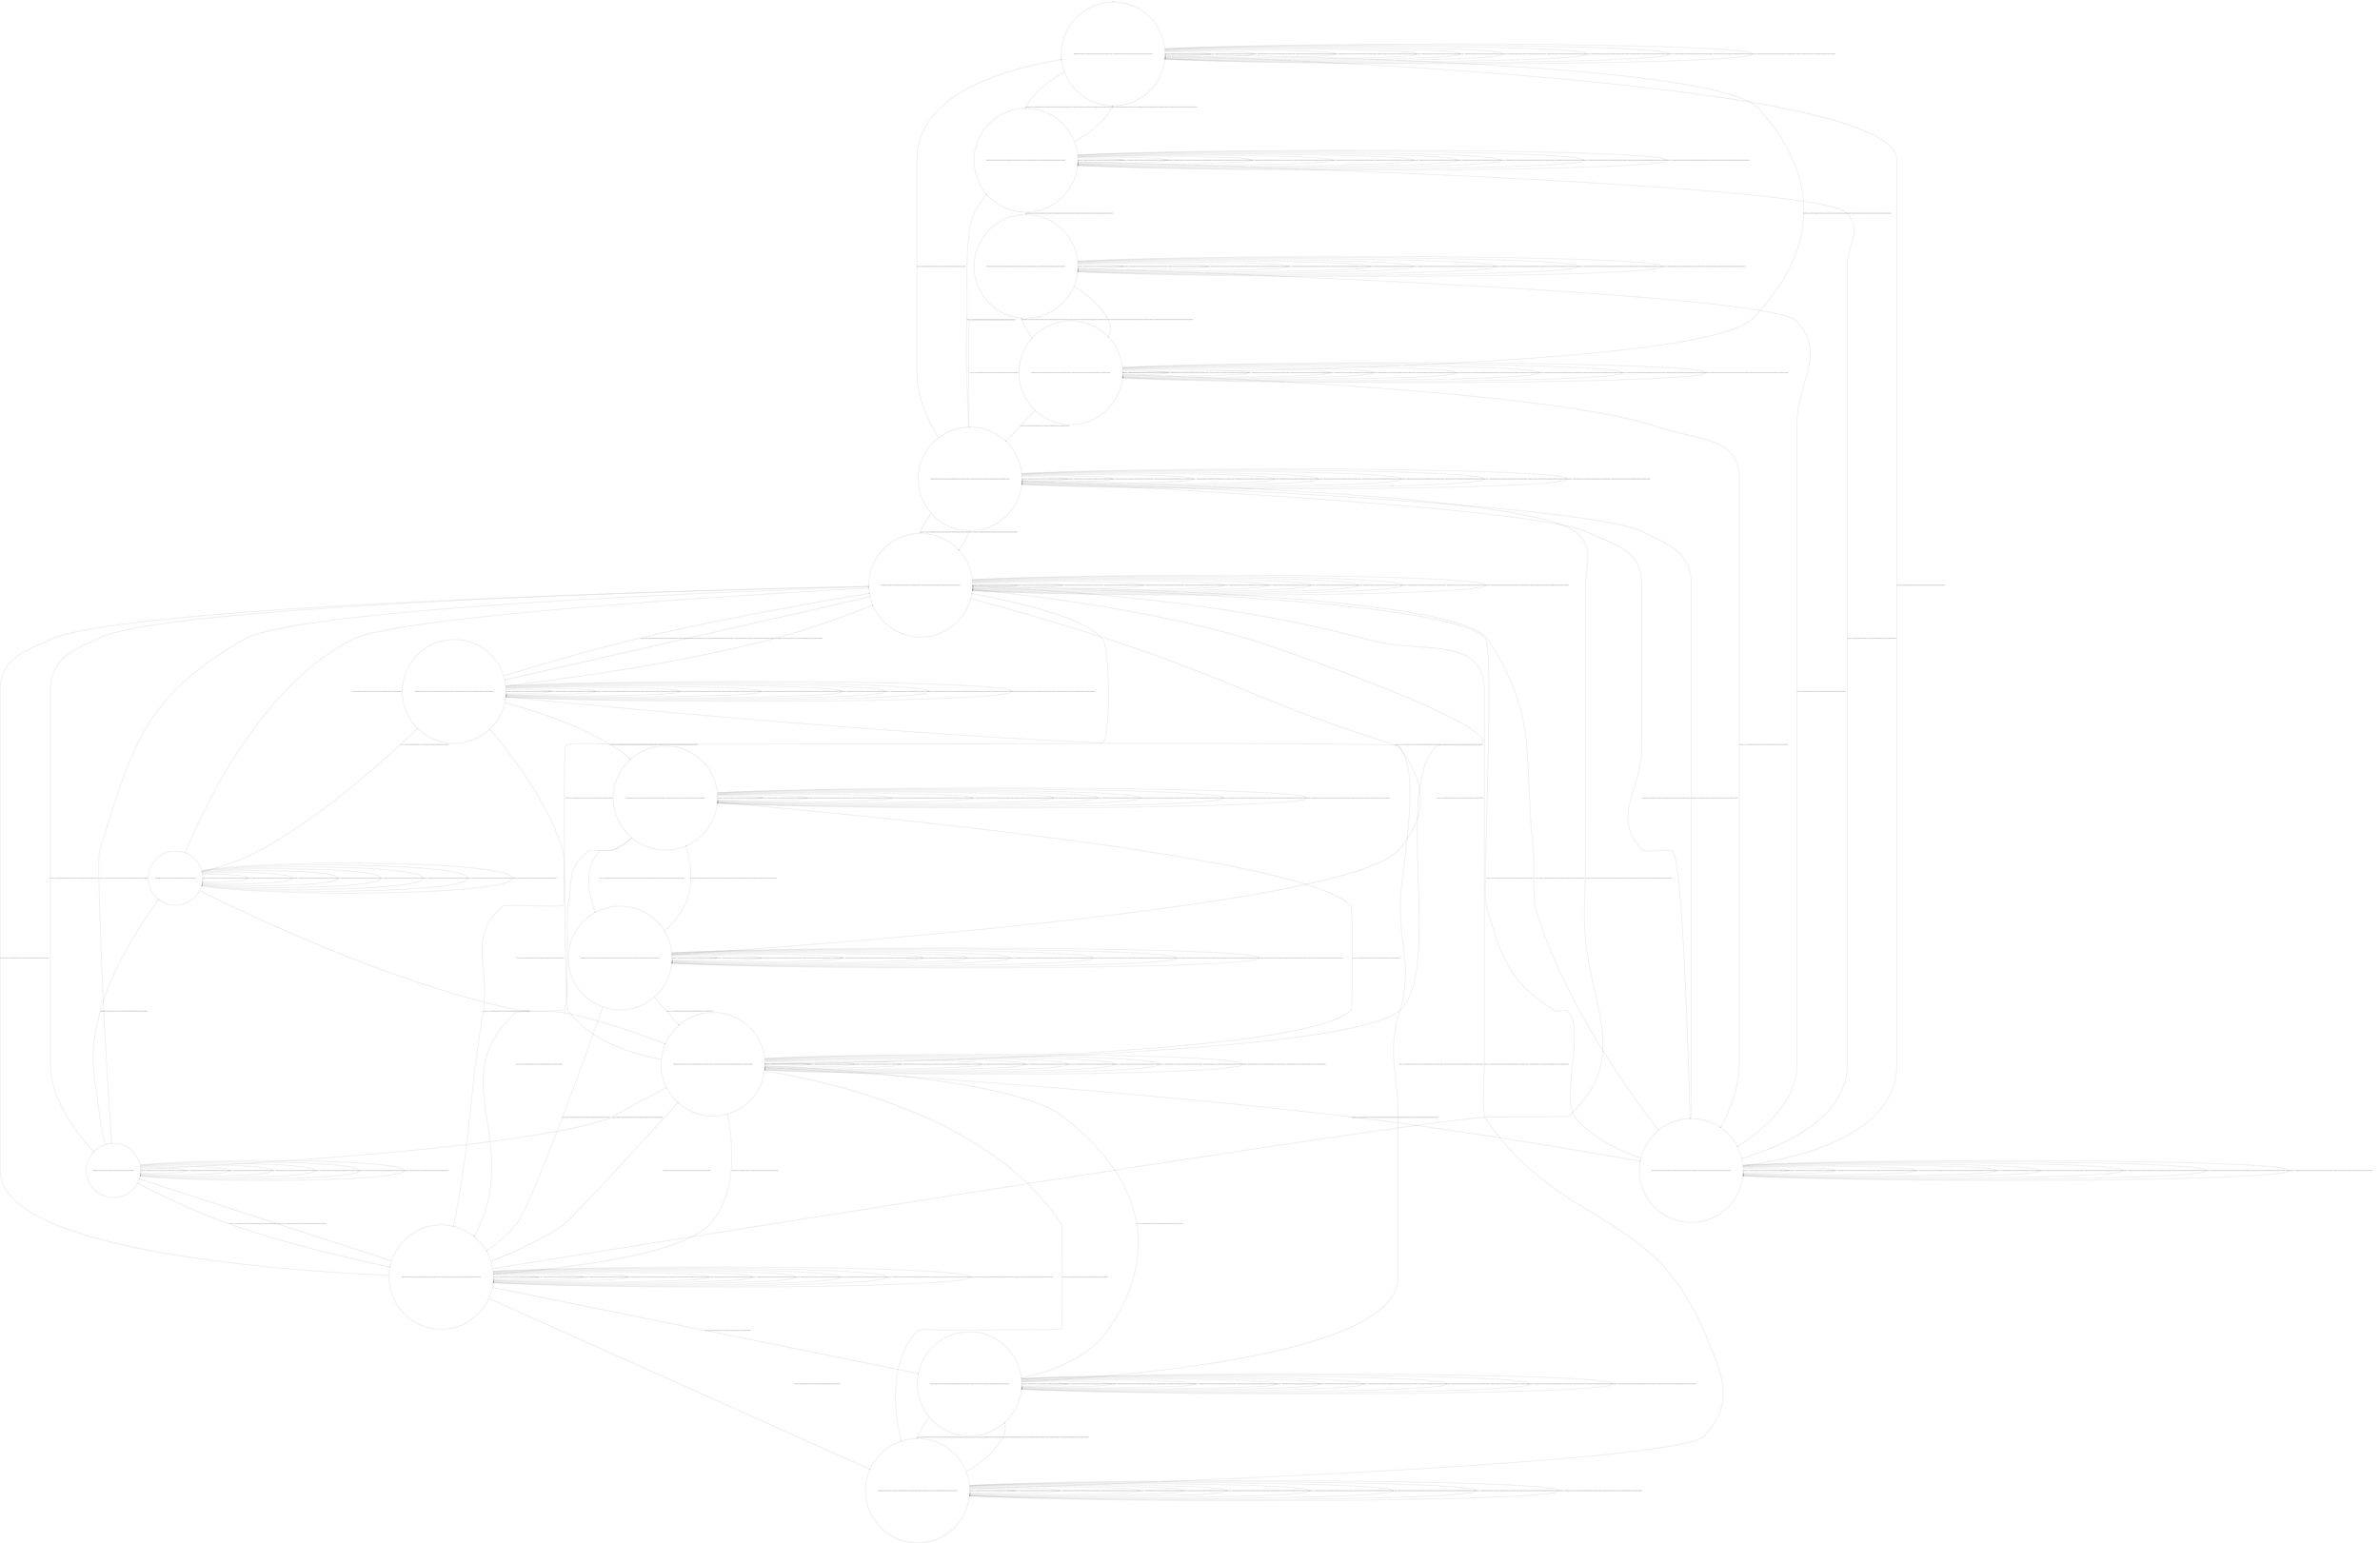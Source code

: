digraph g {
	edge [lblstyle="above, sloped"];
	s0 [shape="circle" label="0@[((Manual_Power_Window and not Status_LED and not LED_Finger_Protection and not LED_Power_Window) or (Automatic_Power_Window and not Status_LED and not LED_Finger_Protection and not LED_Power_Window))]"];
	s1 [shape="circle" label="1@[((Manual_Power_Window and not Status_LED and not LED_Finger_Protection and not LED_Power_Window) or (Automatic_Power_Window and not Status_LED and not LED_Finger_Protection and not LED_Power_Window))]"];
	s2 [shape="circle" label="2@[((Manual_Power_Window and not Status_LED and not LED_Finger_Protection and not LED_Power_Window) or (Automatic_Power_Window and not Status_LED and not LED_Finger_Protection and not LED_Power_Window))]"];
	s3 [shape="circle" label="3@[((Manual_Power_Window and not Status_LED and not LED_Finger_Protection and not LED_Power_Window) or (Automatic_Power_Window and not Status_LED and not LED_Finger_Protection and not LED_Power_Window))]"];
	s4 [shape="circle" label="4@[((Manual_Power_Window and not Status_LED and not LED_Finger_Protection and not LED_Power_Window) or (Automatic_Power_Window and not Status_LED and not LED_Finger_Protection and not LED_Power_Window))]"];
	s5 [shape="circle" label="5@[((Manual_Power_Window and not Status_LED and not LED_Finger_Protection and not LED_Power_Window) or (Automatic_Power_Window and not Status_LED and not LED_Finger_Protection and not LED_Power_Window))]"];
	s6 [shape="circle" label="6@[((Manual_Power_Window and not Status_LED and not LED_Finger_Protection and not LED_Power_Window) or (Automatic_Power_Window and not Status_LED and not LED_Finger_Protection and not LED_Power_Window))]"];
	s7 [shape="circle" label="7@[((Manual_Power_Window and not Status_LED and not LED_Finger_Protection and not LED_Power_Window) or (Automatic_Power_Window and not Status_LED and not LED_Finger_Protection and not LED_Power_Window))]"];
	s8 [shape="circle" label="8@[((Manual_Power_Window and not Status_LED and not LED_Finger_Protection and not LED_Power_Window) or (Automatic_Power_Window and not Status_LED and not LED_Finger_Protection and not LED_Power_Window))]"];
	s9 [shape="circle" label="9@[((Manual_Power_Window and not Status_LED and not LED_Finger_Protection and not LED_Power_Window) or (Automatic_Power_Window and not Status_LED and not LED_Finger_Protection and not LED_Power_Window))]"];
	s10 [shape="circle" label="10@[((Manual_Power_Window and not Status_LED and not LED_Finger_Protection and not LED_Power_Window) or (Automatic_Power_Window and not Status_LED and not LED_Finger_Protection and not LED_Power_Window))]"];
	s11 [shape="circle" label="11@[((Manual_Power_Window and not Status_LED and not LED_Finger_Protection and not LED_Power_Window) or (Automatic_Power_Window and not Status_LED and not LED_Finger_Protection and not LED_Power_Window))]"];
	s12 [shape="circle" label="12@[((Manual_Power_Window and not Status_LED and not LED_Finger_Protection and not LED_Power_Window) or (Automatic_Power_Window and not Status_LED and not LED_Finger_Protection and not LED_Power_Window))]"];
	s13 [shape="circle" label="13@[((Manual_Power_Window and not Status_LED and not LED_Finger_Protection and not LED_Power_Window) or (Automatic_Power_Window and not Status_LED and not LED_Finger_Protection and not LED_Power_Window))]"];
	s14 [shape="circle" label="14@[((Automatic_Power_Window and not Status_LED and not LED_Finger_Protection and not LED_Power_Window))]"];
	s15 [shape="circle" label="15@[((Automatic_Power_Window and not Status_LED and not LED_Finger_Protection and not LED_Power_Window))]"];
	s0 -> s0 [label="a_pw_msg / 1 [((Automatic_Power_Window and not Status_LED and not LED_Finger_Protection and not LED_Power_Window))]"];
	s0 -> s0 [label="apw_stop / 1 [((Automatic_Power_Window and not Status_LED and not LED_Finger_Protection and not LED_Power_Window))]"];
	s0 -> s1 [label="finger_detected / fp_on [((Manual_Power_Window and not Status_LED and not LED_Finger_Protection and not LED_Power_Window) or (Automatic_Power_Window and not Status_LED and not LED_Finger_Protection and not LED_Power_Window))]"];
	s0 -> s0 [label="fp_off / 1 [((Manual_Power_Window and not Status_LED and not LED_Finger_Protection and not LED_Power_Window) or (Automatic_Power_Window and not Status_LED and not LED_Finger_Protection and not LED_Power_Window))]"];
	s0 -> s0 [label="fp_on / 1 [((Manual_Power_Window and not Status_LED and not LED_Finger_Protection and not LED_Power_Window) or (Automatic_Power_Window and not Status_LED and not LED_Finger_Protection and not LED_Power_Window))]"];
	s0 -> s0 [label="m_pw_msg / 1 [((Manual_Power_Window and not Status_LED and not LED_Finger_Protection and not LED_Power_Window))]"];
	s0 -> s0 [label="mpw_stop / 1 [((Manual_Power_Window and not Status_LED and not LED_Finger_Protection and not LED_Power_Window))]"];
	s0 -> s0 [label="pw_but_dn / 1 [((Manual_Power_Window and not Status_LED and not LED_Finger_Protection and not LED_Power_Window) or (Automatic_Power_Window and not Status_LED and not LED_Finger_Protection and not LED_Power_Window))]"];
	s0 -> s0 [label="pw_but_up / 1 [((Manual_Power_Window and not Status_LED and not LED_Finger_Protection and not LED_Power_Window) or (Automatic_Power_Window and not Status_LED and not LED_Finger_Protection and not LED_Power_Window))]"];
	s0 -> s0 [label="pw_pos_dn / 1 [((Manual_Power_Window and not Status_LED and not LED_Finger_Protection and not LED_Power_Window) or (Automatic_Power_Window and not Status_LED and not LED_Finger_Protection and not LED_Power_Window))]"];
	s0 -> s0 [label="pw_pos_up / 1 [((Manual_Power_Window and not Status_LED and not LED_Finger_Protection and not LED_Power_Window) or (Automatic_Power_Window and not Status_LED and not LED_Finger_Protection and not LED_Power_Window))]"];
	s0 -> s2 [label="receiveMsg / pw_activated [((Manual_Power_Window and not Status_LED and not LED_Finger_Protection and not LED_Power_Window) or (Automatic_Power_Window and not Status_LED and not LED_Finger_Protection and not LED_Power_Window))]"];
	s1 -> s1 [label="a_pw_msg / 1 [((Automatic_Power_Window and not Status_LED and not LED_Finger_Protection and not LED_Power_Window))]"];
	s1 -> s1 [label="apw_stop / 1 [((Automatic_Power_Window and not Status_LED and not LED_Finger_Protection and not LED_Power_Window))]"];
	s1 -> s1 [label="finger_detected / 1 [((Manual_Power_Window and not Status_LED and not LED_Finger_Protection and not LED_Power_Window) or (Automatic_Power_Window and not Status_LED and not LED_Finger_Protection and not LED_Power_Window))]"];
	s1 -> s1 [label="fp_off / 1 [((Manual_Power_Window and not Status_LED and not LED_Finger_Protection and not LED_Power_Window) or (Automatic_Power_Window and not Status_LED and not LED_Finger_Protection and not LED_Power_Window))]"];
	s1 -> s1 [label="fp_on / 1 [((Manual_Power_Window and not Status_LED and not LED_Finger_Protection and not LED_Power_Window) or (Automatic_Power_Window and not Status_LED and not LED_Finger_Protection and not LED_Power_Window))]"];
	s1 -> s1 [label="m_pw_msg / 1 [((Manual_Power_Window and not Status_LED and not LED_Finger_Protection and not LED_Power_Window))]"];
	s1 -> s1 [label="mpw_stop / 1 [((Manual_Power_Window and not Status_LED and not LED_Finger_Protection and not LED_Power_Window))]"];
	s1 -> s0 [label="pw_but_dn / fp_off,1 [((Manual_Power_Window and not Status_LED and not LED_Finger_Protection and not LED_Power_Window) or (Automatic_Power_Window and not Status_LED and not LED_Finger_Protection and not LED_Power_Window))]"];
	s1 -> s1 [label="pw_but_up / 1 [((Manual_Power_Window and not Status_LED and not LED_Finger_Protection and not LED_Power_Window) or (Automatic_Power_Window and not Status_LED and not LED_Finger_Protection and not LED_Power_Window))]"];
	s1 -> s1 [label="pw_pos_dn / 1 [((Manual_Power_Window and not Status_LED and not LED_Finger_Protection and not LED_Power_Window) or (Automatic_Power_Window and not Status_LED and not LED_Finger_Protection and not LED_Power_Window))]"];
	s1 -> s1 [label="pw_pos_up / 1 [((Manual_Power_Window and not Status_LED and not LED_Finger_Protection and not LED_Power_Window) or (Automatic_Power_Window and not Status_LED and not LED_Finger_Protection and not LED_Power_Window))]"];
	s1 -> s3 [label="receiveMsg / pw_activated [((Manual_Power_Window and not Status_LED and not LED_Finger_Protection and not LED_Power_Window) or (Automatic_Power_Window and not Status_LED and not LED_Finger_Protection and not LED_Power_Window))]"];
	s2 -> s5 [label="a_pw_msg / a_pw_activated [((Automatic_Power_Window and not Status_LED and not LED_Finger_Protection and not LED_Power_Window))]"];
	s2 -> s2 [label="apw_stop / 1 [((Automatic_Power_Window and not Status_LED and not LED_Finger_Protection and not LED_Power_Window))]"];
	s2 -> s3 [label="finger_detected / fp_on [((Manual_Power_Window and not Status_LED and not LED_Finger_Protection and not LED_Power_Window) or (Automatic_Power_Window and not Status_LED and not LED_Finger_Protection and not LED_Power_Window))]"];
	s2 -> s2 [label="fp_off / 1 [((Manual_Power_Window and not Status_LED and not LED_Finger_Protection and not LED_Power_Window) or (Automatic_Power_Window and not Status_LED and not LED_Finger_Protection and not LED_Power_Window))]"];
	s2 -> s2 [label="fp_on / 1 [((Manual_Power_Window and not Status_LED and not LED_Finger_Protection and not LED_Power_Window) or (Automatic_Power_Window and not Status_LED and not LED_Finger_Protection and not LED_Power_Window))]"];
	s2 -> s4 [label="m_pw_msg / m_pw_activated [((Manual_Power_Window and not Status_LED and not LED_Finger_Protection and not LED_Power_Window))]"];
	s2 -> s2 [label="mpw_stop / 1 [((Manual_Power_Window and not Status_LED and not LED_Finger_Protection and not LED_Power_Window))]"];
	s2 -> s2 [label="pw_but_dn / 1 [((Manual_Power_Window and not Status_LED and not LED_Finger_Protection and not LED_Power_Window) or (Automatic_Power_Window and not Status_LED and not LED_Finger_Protection and not LED_Power_Window))]"];
	s2 -> s2 [label="pw_but_up / 1 [((Manual_Power_Window and not Status_LED and not LED_Finger_Protection and not LED_Power_Window) or (Automatic_Power_Window and not Status_LED and not LED_Finger_Protection and not LED_Power_Window))]"];
	s2 -> s2 [label="pw_pos_dn / 1 [((Manual_Power_Window and not Status_LED and not LED_Finger_Protection and not LED_Power_Window) or (Automatic_Power_Window and not Status_LED and not LED_Finger_Protection and not LED_Power_Window))]"];
	s2 -> s2 [label="pw_pos_up / 1 [((Manual_Power_Window and not Status_LED and not LED_Finger_Protection and not LED_Power_Window) or (Automatic_Power_Window and not Status_LED and not LED_Finger_Protection and not LED_Power_Window))]"];
	s2 -> s2 [label="receiveMsg / 1 [((Manual_Power_Window and not Status_LED and not LED_Finger_Protection and not LED_Power_Window) or (Automatic_Power_Window and not Status_LED and not LED_Finger_Protection and not LED_Power_Window))]"];
	s3 -> s4 [label="a_pw_msg / a_pw_activated [((Automatic_Power_Window and not Status_LED and not LED_Finger_Protection and not LED_Power_Window))]"];
	s3 -> s3 [label="apw_stop / 1 [((Automatic_Power_Window and not Status_LED and not LED_Finger_Protection and not LED_Power_Window))]"];
	s3 -> s3 [label="finger_detected / 1 [((Manual_Power_Window and not Status_LED and not LED_Finger_Protection and not LED_Power_Window) or (Automatic_Power_Window and not Status_LED and not LED_Finger_Protection and not LED_Power_Window))]"];
	s3 -> s3 [label="fp_off / 1 [((Manual_Power_Window and not Status_LED and not LED_Finger_Protection and not LED_Power_Window) or (Automatic_Power_Window and not Status_LED and not LED_Finger_Protection and not LED_Power_Window))]"];
	s3 -> s3 [label="fp_on / 1 [((Manual_Power_Window and not Status_LED and not LED_Finger_Protection and not LED_Power_Window) or (Automatic_Power_Window and not Status_LED and not LED_Finger_Protection and not LED_Power_Window))]"];
	s3 -> s5 [label="m_pw_msg / m_pw_activated [((Manual_Power_Window and not Status_LED and not LED_Finger_Protection and not LED_Power_Window))]"];
	s3 -> s3 [label="mpw_stop / 1 [((Manual_Power_Window and not Status_LED and not LED_Finger_Protection and not LED_Power_Window))]"];
	s3 -> s2 [label="pw_but_dn / fp_off,1 [((Manual_Power_Window and not Status_LED and not LED_Finger_Protection and not LED_Power_Window) or (Automatic_Power_Window and not Status_LED and not LED_Finger_Protection and not LED_Power_Window))]"];
	s3 -> s3 [label="pw_but_up / 1 [((Manual_Power_Window and not Status_LED and not LED_Finger_Protection and not LED_Power_Window) or (Automatic_Power_Window and not Status_LED and not LED_Finger_Protection and not LED_Power_Window))]"];
	s3 -> s3 [label="pw_pos_dn / 1 [((Manual_Power_Window and not Status_LED and not LED_Finger_Protection and not LED_Power_Window) or (Automatic_Power_Window and not Status_LED and not LED_Finger_Protection and not LED_Power_Window))]"];
	s3 -> s3 [label="pw_pos_up / 1 [((Manual_Power_Window and not Status_LED and not LED_Finger_Protection and not LED_Power_Window) or (Automatic_Power_Window and not Status_LED and not LED_Finger_Protection and not LED_Power_Window))]"];
	s3 -> s3 [label="receiveMsg / 1 [((Manual_Power_Window and not Status_LED and not LED_Finger_Protection and not LED_Power_Window) or (Automatic_Power_Window and not Status_LED and not LED_Finger_Protection and not LED_Power_Window))]"];
	s4 -> s4 [label="a_pw_msg / 1 [((Automatic_Power_Window and not Status_LED and not LED_Finger_Protection and not LED_Power_Window))]"];
	s4 -> s1 [label="apw_stop / pw_inactivated [((Automatic_Power_Window and not Status_LED and not LED_Finger_Protection and not LED_Power_Window))]"];
	s4 -> s4 [label="finger_detected / 1 [((Automatic_Power_Window and not Status_LED and not LED_Finger_Protection and not LED_Power_Window))]"];
	s4 -> s5 [label="finger_detected / fp_on [((Manual_Power_Window and not Status_LED and not LED_Finger_Protection and not LED_Power_Window))]"];
	s4 -> s4 [label="fp_off / 1 [((Manual_Power_Window and not Status_LED and not LED_Finger_Protection and not LED_Power_Window) or (Automatic_Power_Window and not Status_LED and not LED_Finger_Protection and not LED_Power_Window))]"];
	s4 -> s4 [label="fp_on / 1 [((Manual_Power_Window and not Status_LED and not LED_Finger_Protection and not LED_Power_Window) or (Automatic_Power_Window and not Status_LED and not LED_Finger_Protection and not LED_Power_Window))]"];
	s4 -> s4 [label="m_pw_msg / 1 [((Manual_Power_Window and not Status_LED and not LED_Finger_Protection and not LED_Power_Window))]"];
	s4 -> s0 [label="mpw_stop / pw_inactivated [((Manual_Power_Window and not Status_LED and not LED_Finger_Protection and not LED_Power_Window))]"];
	s4 -> s6 [label="pw_but_dn / 1,pw_mv_dn [((Manual_Power_Window and not Status_LED and not LED_Finger_Protection and not LED_Power_Window))]"];
	s4 -> s6 [label="pw_but_dn / fp_off,pw_mv_dn [((Automatic_Power_Window and not Status_LED and not LED_Finger_Protection and not LED_Power_Window))]"];
	s4 -> s4 [label="pw_but_up / 1 [((Manual_Power_Window and not Status_LED and not LED_Finger_Protection and not LED_Power_Window) or (Automatic_Power_Window and not Status_LED and not LED_Finger_Protection and not LED_Power_Window))]"];
	s4 -> s4 [label="pw_pos_dn / 1 [((Manual_Power_Window and not Status_LED and not LED_Finger_Protection and not LED_Power_Window) or (Automatic_Power_Window and not Status_LED and not LED_Finger_Protection and not LED_Power_Window))]"];
	s4 -> s4 [label="pw_pos_up / 1 [((Manual_Power_Window and not Status_LED and not LED_Finger_Protection and not LED_Power_Window) or (Automatic_Power_Window and not Status_LED and not LED_Finger_Protection and not LED_Power_Window))]"];
	s4 -> s4 [label="receiveMsg / 1 [((Manual_Power_Window and not Status_LED and not LED_Finger_Protection and not LED_Power_Window) or (Automatic_Power_Window and not Status_LED and not LED_Finger_Protection and not LED_Power_Window))]"];
	s5 -> s5 [label="a_pw_msg / 1 [((Automatic_Power_Window and not Status_LED and not LED_Finger_Protection and not LED_Power_Window))]"];
	s5 -> s0 [label="apw_stop / pw_inactivated [((Automatic_Power_Window and not Status_LED and not LED_Finger_Protection and not LED_Power_Window))]"];
	s5 -> s5 [label="finger_detected / 1 [((Manual_Power_Window and not Status_LED and not LED_Finger_Protection and not LED_Power_Window))]"];
	s5 -> s4 [label="finger_detected / fp_on [((Automatic_Power_Window and not Status_LED and not LED_Finger_Protection and not LED_Power_Window))]"];
	s5 -> s5 [label="fp_off / 1 [((Manual_Power_Window and not Status_LED and not LED_Finger_Protection and not LED_Power_Window) or (Automatic_Power_Window and not Status_LED and not LED_Finger_Protection and not LED_Power_Window))]"];
	s5 -> s5 [label="fp_on / 1 [((Manual_Power_Window and not Status_LED and not LED_Finger_Protection and not LED_Power_Window) or (Automatic_Power_Window and not Status_LED and not LED_Finger_Protection and not LED_Power_Window))]"];
	s5 -> s5 [label="m_pw_msg / 1 [((Manual_Power_Window and not Status_LED and not LED_Finger_Protection and not LED_Power_Window))]"];
	s5 -> s1 [label="mpw_stop / pw_inactivated [((Manual_Power_Window and not Status_LED and not LED_Finger_Protection and not LED_Power_Window))]"];
	s5 -> s6 [label="pw_but_dn / fp_off,pw_mv_dn [((Manual_Power_Window and not Status_LED and not LED_Finger_Protection and not LED_Power_Window))]"];
	s5 -> s6 [label="pw_but_dn / 1,pw_mv_dn [((Automatic_Power_Window and not Status_LED and not LED_Finger_Protection and not LED_Power_Window))]"];
	s5 -> s5 [label="pw_but_up / 1 [((Manual_Power_Window and not Status_LED and not LED_Finger_Protection and not LED_Power_Window) or (Automatic_Power_Window and not Status_LED and not LED_Finger_Protection and not LED_Power_Window))]"];
	s5 -> s5 [label="pw_pos_dn / 1 [((Manual_Power_Window and not Status_LED and not LED_Finger_Protection and not LED_Power_Window) or (Automatic_Power_Window and not Status_LED and not LED_Finger_Protection and not LED_Power_Window))]"];
	s5 -> s5 [label="pw_pos_up / 1 [((Manual_Power_Window and not Status_LED and not LED_Finger_Protection and not LED_Power_Window) or (Automatic_Power_Window and not Status_LED and not LED_Finger_Protection and not LED_Power_Window))]"];
	s5 -> s5 [label="receiveMsg / 1 [((Manual_Power_Window and not Status_LED and not LED_Finger_Protection and not LED_Power_Window) or (Automatic_Power_Window and not Status_LED and not LED_Finger_Protection and not LED_Power_Window))]"];
	s6 -> s6 [label="a_pw_msg / 1 [((Automatic_Power_Window and not Status_LED and not LED_Finger_Protection and not LED_Power_Window))]"];
	s6 -> s6 [label="apw_stop / 1 [((Automatic_Power_Window and not Status_LED and not LED_Finger_Protection and not LED_Power_Window))]"];
	s6 -> s7 [label="finger_detected / fp_on [((Manual_Power_Window and not Status_LED and not LED_Finger_Protection and not LED_Power_Window) or (Automatic_Power_Window and not Status_LED and not LED_Finger_Protection and not LED_Power_Window))]"];
	s6 -> s6 [label="fp_off / 1 [((Manual_Power_Window and not Status_LED and not LED_Finger_Protection and not LED_Power_Window) or (Automatic_Power_Window and not Status_LED and not LED_Finger_Protection and not LED_Power_Window))]"];
	s6 -> s6 [label="fp_on / 1 [((Manual_Power_Window and not Status_LED and not LED_Finger_Protection and not LED_Power_Window) or (Automatic_Power_Window and not Status_LED and not LED_Finger_Protection and not LED_Power_Window))]"];
	s6 -> s6 [label="m_pw_msg / 1 [((Manual_Power_Window and not Status_LED and not LED_Finger_Protection and not LED_Power_Window))]"];
	s6 -> s6 [label="mpw_stop / 1 [((Manual_Power_Window and not Status_LED and not LED_Finger_Protection and not LED_Power_Window))]"];
	s6 -> s6 [label="pw_but_dn / 1,pw_mv_dn [((Manual_Power_Window and not Status_LED and not LED_Finger_Protection and not LED_Power_Window))]"];
	s6 -> s6 [label="pw_but_dn / 1 [((Automatic_Power_Window and not Status_LED and not LED_Finger_Protection and not LED_Power_Window))]"];
	s6 -> s8 [label="pw_but_up / pw_mv_up [((Manual_Power_Window and not Status_LED and not LED_Finger_Protection and not LED_Power_Window))]"];
	s6 -> s14 [label="pw_but_up / pw_mv_stop [((Automatic_Power_Window and not Status_LED and not LED_Finger_Protection and not LED_Power_Window))]"];
	s6 -> s9 [label="pw_pos_dn / pw_mv_stop [((Manual_Power_Window and not Status_LED and not LED_Finger_Protection and not LED_Power_Window) or (Automatic_Power_Window and not Status_LED and not LED_Finger_Protection and not LED_Power_Window))]"];
	s6 -> s6 [label="pw_pos_up / 1 [((Manual_Power_Window and not Status_LED and not LED_Finger_Protection and not LED_Power_Window) or (Automatic_Power_Window and not Status_LED and not LED_Finger_Protection and not LED_Power_Window))]"];
	s6 -> s6 [label="receiveMsg / 1 [((Manual_Power_Window and not Status_LED and not LED_Finger_Protection and not LED_Power_Window) or (Automatic_Power_Window and not Status_LED and not LED_Finger_Protection and not LED_Power_Window))]"];
	s7 -> s7 [label="a_pw_msg / 1 [((Automatic_Power_Window and not Status_LED and not LED_Finger_Protection and not LED_Power_Window))]"];
	s7 -> s7 [label="apw_stop / 1 [((Automatic_Power_Window and not Status_LED and not LED_Finger_Protection and not LED_Power_Window))]"];
	s7 -> s7 [label="finger_detected / 1 [((Manual_Power_Window and not Status_LED and not LED_Finger_Protection and not LED_Power_Window) or (Automatic_Power_Window and not Status_LED and not LED_Finger_Protection and not LED_Power_Window))]"];
	s7 -> s7 [label="fp_off / 1 [((Manual_Power_Window and not Status_LED and not LED_Finger_Protection and not LED_Power_Window) or (Automatic_Power_Window and not Status_LED and not LED_Finger_Protection and not LED_Power_Window))]"];
	s7 -> s7 [label="fp_on / 1 [((Manual_Power_Window and not Status_LED and not LED_Finger_Protection and not LED_Power_Window) or (Automatic_Power_Window and not Status_LED and not LED_Finger_Protection and not LED_Power_Window))]"];
	s7 -> s7 [label="m_pw_msg / 1 [((Manual_Power_Window and not Status_LED and not LED_Finger_Protection and not LED_Power_Window))]"];
	s7 -> s7 [label="mpw_stop / 1 [((Manual_Power_Window and not Status_LED and not LED_Finger_Protection and not LED_Power_Window))]"];
	s7 -> s6 [label="pw_but_dn / fp_off,pw_mv_dn [((Manual_Power_Window and not Status_LED and not LED_Finger_Protection and not LED_Power_Window))]"];
	s7 -> s6 [label="pw_but_dn / fp_off,1 [((Automatic_Power_Window and not Status_LED and not LED_Finger_Protection and not LED_Power_Window))]"];
	s7 -> s15 [label="pw_but_up / pw_mv_stop [((Automatic_Power_Window and not Status_LED and not LED_Finger_Protection and not LED_Power_Window))]"];
	s7 -> s10 [label="pw_but_up / pw_mv_up [((Manual_Power_Window and not Status_LED and not LED_Finger_Protection and not LED_Power_Window))]"];
	s7 -> s12 [label="pw_pos_dn / pw_mv_stop [((Manual_Power_Window and not Status_LED and not LED_Finger_Protection and not LED_Power_Window) or (Automatic_Power_Window and not Status_LED and not LED_Finger_Protection and not LED_Power_Window))]"];
	s7 -> s7 [label="pw_pos_up / 1 [((Manual_Power_Window and not Status_LED and not LED_Finger_Protection and not LED_Power_Window) or (Automatic_Power_Window and not Status_LED and not LED_Finger_Protection and not LED_Power_Window))]"];
	s7 -> s7 [label="receiveMsg / 1 [((Manual_Power_Window and not Status_LED and not LED_Finger_Protection and not LED_Power_Window) or (Automatic_Power_Window and not Status_LED and not LED_Finger_Protection and not LED_Power_Window))]"];
	s8 -> s8 [label="a_pw_msg / 1 [((Automatic_Power_Window and not Status_LED and not LED_Finger_Protection and not LED_Power_Window))]"];
	s8 -> s8 [label="apw_stop / 1 [((Automatic_Power_Window and not Status_LED and not LED_Finger_Protection and not LED_Power_Window))]"];
	s8 -> s10 [label="finger_detected / fp_on [((Manual_Power_Window and not Status_LED and not LED_Finger_Protection and not LED_Power_Window))]"];
	s8 -> s8 [label="finger_detected / 1 [((Automatic_Power_Window and not Status_LED and not LED_Finger_Protection and not LED_Power_Window))]"];
	s8 -> s8 [label="fp_off / 1 [((Manual_Power_Window and not Status_LED and not LED_Finger_Protection and not LED_Power_Window) or (Automatic_Power_Window and not Status_LED and not LED_Finger_Protection and not LED_Power_Window))]"];
	s8 -> s13 [label="fp_on / pw_mv_stop [((Automatic_Power_Window and not Status_LED and not LED_Finger_Protection and not LED_Power_Window))]"];
	s8 -> s11 [label="fp_on / pw_mv_stop [((Manual_Power_Window and not Status_LED and not LED_Finger_Protection and not LED_Power_Window))]"];
	s8 -> s8 [label="m_pw_msg / 1 [((Manual_Power_Window and not Status_LED and not LED_Finger_Protection and not LED_Power_Window))]"];
	s8 -> s8 [label="mpw_stop / 1 [((Manual_Power_Window and not Status_LED and not LED_Finger_Protection and not LED_Power_Window))]"];
	s8 -> s6 [label="pw_but_dn / 1,pw_mv_dn [((Manual_Power_Window and not Status_LED and not LED_Finger_Protection and not LED_Power_Window))]"];
	s8 -> s14 [label="pw_but_dn / fp_off,pw_mv_stop [((Automatic_Power_Window and not Status_LED and not LED_Finger_Protection and not LED_Power_Window))]"];
	s8 -> s8 [label="pw_but_up / pw_mv_up [((Manual_Power_Window and not Status_LED and not LED_Finger_Protection and not LED_Power_Window))]"];
	s8 -> s8 [label="pw_but_up / 1 [((Automatic_Power_Window and not Status_LED and not LED_Finger_Protection and not LED_Power_Window))]"];
	s8 -> s8 [label="pw_pos_dn / 1 [((Manual_Power_Window and not Status_LED and not LED_Finger_Protection and not LED_Power_Window) or (Automatic_Power_Window and not Status_LED and not LED_Finger_Protection and not LED_Power_Window))]"];
	s8 -> s4 [label="pw_pos_up / pw_mv_stop [((Manual_Power_Window and not Status_LED and not LED_Finger_Protection and not LED_Power_Window) or (Automatic_Power_Window and not Status_LED and not LED_Finger_Protection and not LED_Power_Window))]"];
	s8 -> s8 [label="receiveMsg / 1 [((Manual_Power_Window and not Status_LED and not LED_Finger_Protection and not LED_Power_Window) or (Automatic_Power_Window and not Status_LED and not LED_Finger_Protection and not LED_Power_Window))]"];
	s9 -> s9 [label="a_pw_msg / 1 [((Automatic_Power_Window and not Status_LED and not LED_Finger_Protection and not LED_Power_Window))]"];
	s9 -> s9 [label="apw_stop / 1 [((Automatic_Power_Window and not Status_LED and not LED_Finger_Protection and not LED_Power_Window))]"];
	s9 -> s12 [label="finger_detected / fp_on [((Manual_Power_Window and not Status_LED and not LED_Finger_Protection and not LED_Power_Window) or (Automatic_Power_Window and not Status_LED and not LED_Finger_Protection and not LED_Power_Window))]"];
	s9 -> s9 [label="fp_off / 1 [((Manual_Power_Window and not Status_LED and not LED_Finger_Protection and not LED_Power_Window) or (Automatic_Power_Window and not Status_LED and not LED_Finger_Protection and not LED_Power_Window))]"];
	s9 -> s9 [label="fp_on / 1 [((Manual_Power_Window and not Status_LED and not LED_Finger_Protection and not LED_Power_Window) or (Automatic_Power_Window and not Status_LED and not LED_Finger_Protection and not LED_Power_Window))]"];
	s9 -> s9 [label="m_pw_msg / 1 [((Manual_Power_Window and not Status_LED and not LED_Finger_Protection and not LED_Power_Window))]"];
	s9 -> s9 [label="mpw_stop / 1 [((Manual_Power_Window and not Status_LED and not LED_Finger_Protection and not LED_Power_Window))]"];
	s9 -> s9 [label="pw_but_dn / 1 [((Manual_Power_Window and not Status_LED and not LED_Finger_Protection and not LED_Power_Window) or (Automatic_Power_Window and not Status_LED and not LED_Finger_Protection and not LED_Power_Window))]"];
	s9 -> s8 [label="pw_but_up / pw_mv_up [((Manual_Power_Window and not Status_LED and not LED_Finger_Protection and not LED_Power_Window))]"];
	s9 -> s10 [label="pw_but_up / pw_mv_up [((Automatic_Power_Window and not Status_LED and not LED_Finger_Protection and not LED_Power_Window))]"];
	s9 -> s9 [label="pw_pos_dn / 1 [((Manual_Power_Window and not Status_LED and not LED_Finger_Protection and not LED_Power_Window) or (Automatic_Power_Window and not Status_LED and not LED_Finger_Protection and not LED_Power_Window))]"];
	s9 -> s9 [label="pw_pos_up / 1 [((Manual_Power_Window and not Status_LED and not LED_Finger_Protection and not LED_Power_Window) or (Automatic_Power_Window and not Status_LED and not LED_Finger_Protection and not LED_Power_Window))]"];
	s9 -> s9 [label="receiveMsg / 1 [((Manual_Power_Window and not Status_LED and not LED_Finger_Protection and not LED_Power_Window) or (Automatic_Power_Window and not Status_LED and not LED_Finger_Protection and not LED_Power_Window))]"];
	s10 -> s10 [label="a_pw_msg / 1 [((Automatic_Power_Window and not Status_LED and not LED_Finger_Protection and not LED_Power_Window))]"];
	s10 -> s10 [label="apw_stop / 1 [((Automatic_Power_Window and not Status_LED and not LED_Finger_Protection and not LED_Power_Window))]"];
	s10 -> s10 [label="finger_detected / 1 [((Manual_Power_Window and not Status_LED and not LED_Finger_Protection and not LED_Power_Window))]"];
	s10 -> s8 [label="finger_detected / fp_on [((Automatic_Power_Window and not Status_LED and not LED_Finger_Protection and not LED_Power_Window))]"];
	s10 -> s10 [label="fp_off / 1 [((Manual_Power_Window and not Status_LED and not LED_Finger_Protection and not LED_Power_Window) or (Automatic_Power_Window and not Status_LED and not LED_Finger_Protection and not LED_Power_Window))]"];
	s10 -> s13 [label="fp_on / pw_mv_stop [((Manual_Power_Window and not Status_LED and not LED_Finger_Protection and not LED_Power_Window))]"];
	s10 -> s11 [label="fp_on / pw_mv_stop [((Automatic_Power_Window and not Status_LED and not LED_Finger_Protection and not LED_Power_Window))]"];
	s10 -> s10 [label="m_pw_msg / 1 [((Manual_Power_Window and not Status_LED and not LED_Finger_Protection and not LED_Power_Window))]"];
	s10 -> s10 [label="mpw_stop / 1 [((Manual_Power_Window and not Status_LED and not LED_Finger_Protection and not LED_Power_Window))]"];
	s10 -> s6 [label="pw_but_dn / fp_off,pw_mv_dn [((Manual_Power_Window and not Status_LED and not LED_Finger_Protection and not LED_Power_Window))]"];
	s10 -> s14 [label="pw_but_dn / 1,pw_mv_stop [((Automatic_Power_Window and not Status_LED and not LED_Finger_Protection and not LED_Power_Window))]"];
	s10 -> s10 [label="pw_but_up / 1 [((Automatic_Power_Window and not Status_LED and not LED_Finger_Protection and not LED_Power_Window))]"];
	s10 -> s10 [label="pw_but_up / pw_mv_up [((Manual_Power_Window and not Status_LED and not LED_Finger_Protection and not LED_Power_Window))]"];
	s10 -> s10 [label="pw_pos_dn / 1 [((Manual_Power_Window and not Status_LED and not LED_Finger_Protection and not LED_Power_Window) or (Automatic_Power_Window and not Status_LED and not LED_Finger_Protection and not LED_Power_Window))]"];
	s10 -> s5 [label="pw_pos_up / pw_mv_stop [((Manual_Power_Window and not Status_LED and not LED_Finger_Protection and not LED_Power_Window) or (Automatic_Power_Window and not Status_LED and not LED_Finger_Protection and not LED_Power_Window))]"];
	s10 -> s10 [label="receiveMsg / 1 [((Manual_Power_Window and not Status_LED and not LED_Finger_Protection and not LED_Power_Window) or (Automatic_Power_Window and not Status_LED and not LED_Finger_Protection and not LED_Power_Window))]"];
	s11 -> s11 [label="a_pw_msg / 1 [((Automatic_Power_Window and not Status_LED and not LED_Finger_Protection and not LED_Power_Window))]"];
	s11 -> s11 [label="apw_stop / 1 [((Automatic_Power_Window and not Status_LED and not LED_Finger_Protection and not LED_Power_Window))]"];
	s11 -> s13 [label="finger_detected / fp_on [((Manual_Power_Window and not Status_LED and not LED_Finger_Protection and not LED_Power_Window) or (Automatic_Power_Window and not Status_LED and not LED_Finger_Protection and not LED_Power_Window))]"];
	s11 -> s6 [label="fp_off / pw_mv_dn [((Manual_Power_Window and not Status_LED and not LED_Finger_Protection and not LED_Power_Window) or (Automatic_Power_Window and not Status_LED and not LED_Finger_Protection and not LED_Power_Window))]"];
	s11 -> s11 [label="fp_on / 1 [((Manual_Power_Window and not Status_LED and not LED_Finger_Protection and not LED_Power_Window) or (Automatic_Power_Window and not Status_LED and not LED_Finger_Protection and not LED_Power_Window))]"];
	s11 -> s11 [label="m_pw_msg / 1 [((Manual_Power_Window and not Status_LED and not LED_Finger_Protection and not LED_Power_Window))]"];
	s11 -> s11 [label="mpw_stop / 1 [((Manual_Power_Window and not Status_LED and not LED_Finger_Protection and not LED_Power_Window))]"];
	s11 -> s11 [label="pw_but_dn / 1 [((Manual_Power_Window and not Status_LED and not LED_Finger_Protection and not LED_Power_Window) or (Automatic_Power_Window and not Status_LED and not LED_Finger_Protection and not LED_Power_Window))]"];
	s11 -> s11 [label="pw_but_up / 1 [((Manual_Power_Window and not Status_LED and not LED_Finger_Protection and not LED_Power_Window) or (Automatic_Power_Window and not Status_LED and not LED_Finger_Protection and not LED_Power_Window))]"];
	s11 -> s11 [label="pw_pos_dn / 1 [((Manual_Power_Window and not Status_LED and not LED_Finger_Protection and not LED_Power_Window) or (Automatic_Power_Window and not Status_LED and not LED_Finger_Protection and not LED_Power_Window))]"];
	s11 -> s11 [label="pw_pos_up / 1 [((Manual_Power_Window and not Status_LED and not LED_Finger_Protection and not LED_Power_Window) or (Automatic_Power_Window and not Status_LED and not LED_Finger_Protection and not LED_Power_Window))]"];
	s11 -> s11 [label="receiveMsg / 1 [((Manual_Power_Window and not Status_LED and not LED_Finger_Protection and not LED_Power_Window) or (Automatic_Power_Window and not Status_LED and not LED_Finger_Protection and not LED_Power_Window))]"];
	s12 -> s12 [label="a_pw_msg / 1 [((Automatic_Power_Window and not Status_LED and not LED_Finger_Protection and not LED_Power_Window))]"];
	s12 -> s12 [label="apw_stop / 1 [((Automatic_Power_Window and not Status_LED and not LED_Finger_Protection and not LED_Power_Window))]"];
	s12 -> s12 [label="finger_detected / 1 [((Manual_Power_Window and not Status_LED and not LED_Finger_Protection and not LED_Power_Window) or (Automatic_Power_Window and not Status_LED and not LED_Finger_Protection and not LED_Power_Window))]"];
	s12 -> s12 [label="fp_off / 1 [((Manual_Power_Window and not Status_LED and not LED_Finger_Protection and not LED_Power_Window) or (Automatic_Power_Window and not Status_LED and not LED_Finger_Protection and not LED_Power_Window))]"];
	s12 -> s12 [label="fp_on / 1 [((Manual_Power_Window and not Status_LED and not LED_Finger_Protection and not LED_Power_Window) or (Automatic_Power_Window and not Status_LED and not LED_Finger_Protection and not LED_Power_Window))]"];
	s12 -> s12 [label="m_pw_msg / 1 [((Manual_Power_Window and not Status_LED and not LED_Finger_Protection and not LED_Power_Window))]"];
	s12 -> s12 [label="mpw_stop / 1 [((Manual_Power_Window and not Status_LED and not LED_Finger_Protection and not LED_Power_Window))]"];
	s12 -> s9 [label="pw_but_dn / fp_off,1 [((Manual_Power_Window and not Status_LED and not LED_Finger_Protection and not LED_Power_Window) or (Automatic_Power_Window and not Status_LED and not LED_Finger_Protection and not LED_Power_Window))]"];
	s12 -> s8 [label="pw_but_up / pw_mv_up [((Automatic_Power_Window and not Status_LED and not LED_Finger_Protection and not LED_Power_Window))]"];
	s12 -> s10 [label="pw_but_up / pw_mv_up [((Manual_Power_Window and not Status_LED and not LED_Finger_Protection and not LED_Power_Window))]"];
	s12 -> s12 [label="pw_pos_dn / 1 [((Manual_Power_Window and not Status_LED and not LED_Finger_Protection and not LED_Power_Window) or (Automatic_Power_Window and not Status_LED and not LED_Finger_Protection and not LED_Power_Window))]"];
	s12 -> s12 [label="pw_pos_up / 1 [((Manual_Power_Window and not Status_LED and not LED_Finger_Protection and not LED_Power_Window) or (Automatic_Power_Window and not Status_LED and not LED_Finger_Protection and not LED_Power_Window))]"];
	s12 -> s12 [label="receiveMsg / 1 [((Manual_Power_Window and not Status_LED and not LED_Finger_Protection and not LED_Power_Window) or (Automatic_Power_Window and not Status_LED and not LED_Finger_Protection and not LED_Power_Window))]"];
	s13 -> s13 [label="a_pw_msg / 1 [((Automatic_Power_Window and not Status_LED and not LED_Finger_Protection and not LED_Power_Window))]"];
	s13 -> s13 [label="apw_stop / 1 [((Automatic_Power_Window and not Status_LED and not LED_Finger_Protection and not LED_Power_Window))]"];
	s13 -> s13 [label="finger_detected / 1 [((Manual_Power_Window and not Status_LED and not LED_Finger_Protection and not LED_Power_Window) or (Automatic_Power_Window and not Status_LED and not LED_Finger_Protection and not LED_Power_Window))]"];
	s13 -> s7 [label="fp_off / pw_mv_dn [((Manual_Power_Window and not Status_LED and not LED_Finger_Protection and not LED_Power_Window) or (Automatic_Power_Window and not Status_LED and not LED_Finger_Protection and not LED_Power_Window))]"];
	s13 -> s13 [label="fp_on / 1 [((Manual_Power_Window and not Status_LED and not LED_Finger_Protection and not LED_Power_Window) or (Automatic_Power_Window and not Status_LED and not LED_Finger_Protection and not LED_Power_Window))]"];
	s13 -> s13 [label="m_pw_msg / 1 [((Manual_Power_Window and not Status_LED and not LED_Finger_Protection and not LED_Power_Window))]"];
	s13 -> s13 [label="mpw_stop / 1 [((Manual_Power_Window and not Status_LED and not LED_Finger_Protection and not LED_Power_Window))]"];
	s13 -> s11 [label="pw_but_dn / fp_off,1 [((Manual_Power_Window and not Status_LED and not LED_Finger_Protection and not LED_Power_Window) or (Automatic_Power_Window and not Status_LED and not LED_Finger_Protection and not LED_Power_Window))]"];
	s13 -> s13 [label="pw_but_up / 1 [((Manual_Power_Window and not Status_LED and not LED_Finger_Protection and not LED_Power_Window) or (Automatic_Power_Window and not Status_LED and not LED_Finger_Protection and not LED_Power_Window))]"];
	s13 -> s13 [label="pw_pos_dn / 1 [((Manual_Power_Window and not Status_LED and not LED_Finger_Protection and not LED_Power_Window) or (Automatic_Power_Window and not Status_LED and not LED_Finger_Protection and not LED_Power_Window))]"];
	s13 -> s13 [label="pw_pos_up / 1 [((Manual_Power_Window and not Status_LED and not LED_Finger_Protection and not LED_Power_Window) or (Automatic_Power_Window and not Status_LED and not LED_Finger_Protection and not LED_Power_Window))]"];
	s13 -> s13 [label="receiveMsg / 1 [((Manual_Power_Window and not Status_LED and not LED_Finger_Protection and not LED_Power_Window) or (Automatic_Power_Window and not Status_LED and not LED_Finger_Protection and not LED_Power_Window))]"];
	s14 -> s14 [label="a_pw_msg / 1 [((Automatic_Power_Window and not Status_LED and not LED_Finger_Protection and not LED_Power_Window))]"];
	s14 -> s14 [label="apw_stop / 1 [((Automatic_Power_Window and not Status_LED and not LED_Finger_Protection and not LED_Power_Window))]"];
	s14 -> s15 [label="finger_detected / fp_on [((Automatic_Power_Window and not Status_LED and not LED_Finger_Protection and not LED_Power_Window))]"];
	s14 -> s14 [label="fp_off / 1 [((Automatic_Power_Window and not Status_LED and not LED_Finger_Protection and not LED_Power_Window))]"];
	s14 -> s14 [label="fp_on / 1 [((Automatic_Power_Window and not Status_LED and not LED_Finger_Protection and not LED_Power_Window))]"];
	s14 -> s6 [label="pw_but_dn / 1,pw_mv_dn [((Automatic_Power_Window and not Status_LED and not LED_Finger_Protection and not LED_Power_Window))]"];
	s14 -> s10 [label="pw_but_up / pw_mv_up [((Automatic_Power_Window and not Status_LED and not LED_Finger_Protection and not LED_Power_Window))]"];
	s14 -> s14 [label="pw_pos_dn / 1 [((Automatic_Power_Window and not Status_LED and not LED_Finger_Protection and not LED_Power_Window))]"];
	s14 -> s14 [label="pw_pos_up / 1 [((Automatic_Power_Window and not Status_LED and not LED_Finger_Protection and not LED_Power_Window))]"];
	s14 -> s14 [label="receiveMsg / 1 [((Automatic_Power_Window and not Status_LED and not LED_Finger_Protection and not LED_Power_Window))]"];
	s15 -> s15 [label="a_pw_msg / 1 [((Automatic_Power_Window and not Status_LED and not LED_Finger_Protection and not LED_Power_Window))]"];
	s15 -> s15 [label="apw_stop / 1 [((Automatic_Power_Window and not Status_LED and not LED_Finger_Protection and not LED_Power_Window))]"];
	s15 -> s15 [label="finger_detected / 1 [((Automatic_Power_Window and not Status_LED and not LED_Finger_Protection and not LED_Power_Window))]"];
	s15 -> s15 [label="fp_off / 1 [((Automatic_Power_Window and not Status_LED and not LED_Finger_Protection and not LED_Power_Window))]"];
	s15 -> s15 [label="fp_on / 1 [((Automatic_Power_Window and not Status_LED and not LED_Finger_Protection and not LED_Power_Window))]"];
	s15 -> s6 [label="pw_but_dn / fp_off,pw_mv_dn [((Automatic_Power_Window and not Status_LED and not LED_Finger_Protection and not LED_Power_Window))]"];
	s15 -> s8 [label="pw_but_up / pw_mv_up [((Automatic_Power_Window and not Status_LED and not LED_Finger_Protection and not LED_Power_Window))]"];
	s15 -> s15 [label="pw_pos_dn / 1 [((Automatic_Power_Window and not Status_LED and not LED_Finger_Protection and not LED_Power_Window))]"];
	s15 -> s15 [label="pw_pos_up / 1 [((Automatic_Power_Window and not Status_LED and not LED_Finger_Protection and not LED_Power_Window))]"];
	s15 -> s15 [label="receiveMsg / 1 [((Automatic_Power_Window and not Status_LED and not LED_Finger_Protection and not LED_Power_Window))]"];
	__start0 [label="" shape="none" width="0" height="0"];
	__start0 -> s0;
}